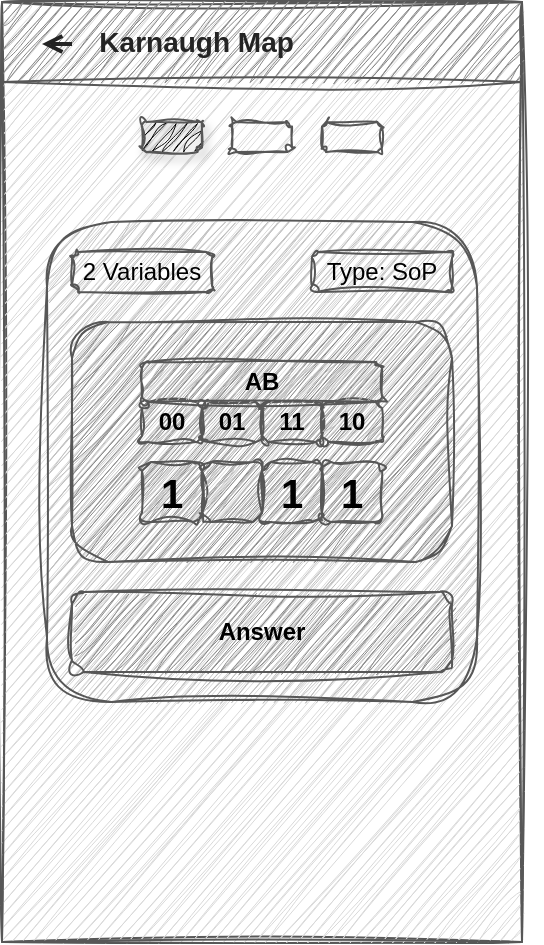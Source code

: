 <mxfile version="21.2.1" type="github" pages="3">
  <diagram name="2 Variables" id="1OKdN1R_GXM63PwHh9qR">
    <mxGraphModel dx="1134" dy="681" grid="1" gridSize="10" guides="1" tooltips="1" connect="1" arrows="1" fold="1" page="1" pageScale="1" pageWidth="850" pageHeight="1100" math="0" shadow="0">
      <root>
        <mxCell id="0" />
        <mxCell id="1" parent="0" />
        <mxCell id="ubT5vj-ETTUykz0G97Xr-25" value="" style="group;fontColor=#575757;" vertex="1" connectable="0" parent="1">
          <mxGeometry x="230" y="110" width="270" height="470" as="geometry" />
        </mxCell>
        <mxCell id="ubT5vj-ETTUykz0G97Xr-26" value="" style="group" vertex="1" connectable="0" parent="ubT5vj-ETTUykz0G97Xr-25">
          <mxGeometry width="270" height="470" as="geometry" />
        </mxCell>
        <mxCell id="ubT5vj-ETTUykz0G97Xr-27" value="" style="rounded=0;whiteSpace=wrap;html=1;sketch=1;curveFitting=1;jiggle=2;fillColor=default;strokeColor=#575757;" vertex="1" parent="ubT5vj-ETTUykz0G97Xr-26">
          <mxGeometry width="260" height="470" as="geometry" />
        </mxCell>
        <mxCell id="ubT5vj-ETTUykz0G97Xr-28" value="" style="rounded=0;whiteSpace=wrap;html=1;fillColor=#D9D9D9;strokeColor=#575757;sketch=1;curveFitting=1;jiggle=2;" vertex="1" parent="ubT5vj-ETTUykz0G97Xr-26">
          <mxGeometry width="260" height="470" as="geometry" />
        </mxCell>
        <mxCell id="ubT5vj-ETTUykz0G97Xr-29" value="&amp;nbsp; &amp;nbsp; &amp;nbsp; &amp;nbsp; &amp;nbsp; &amp;nbsp; Karnaugh Map" style="text;strokeColor=#575757;align=left;fillColor=#878787;html=1;verticalAlign=middle;whiteSpace=wrap;rounded=0;fontStyle=1;fontSize=14;shadow=0;sketch=1;curveFitting=1;jiggle=2;fontFamily=Helvetica;fontColor=#242424;" vertex="1" parent="ubT5vj-ETTUykz0G97Xr-26">
          <mxGeometry width="260" height="40" as="geometry" />
        </mxCell>
        <mxCell id="ubT5vj-ETTUykz0G97Xr-30" value="" style="edgeStyle=none;orthogonalLoop=1;jettySize=auto;html=1;rounded=1;strokeWidth=2;endArrow=open;endFill=0;strokeColor=#242424;" edge="1" parent="ubT5vj-ETTUykz0G97Xr-26">
          <mxGeometry width="80" relative="1" as="geometry">
            <mxPoint x="35" y="21" as="sourcePoint" />
            <mxPoint x="20" y="21" as="targetPoint" />
            <Array as="points" />
          </mxGeometry>
        </mxCell>
        <mxCell id="ubT5vj-ETTUykz0G97Xr-50" value="" style="group" vertex="1" connectable="0" parent="ubT5vj-ETTUykz0G97Xr-26">
          <mxGeometry x="70" y="60" width="120" height="15" as="geometry" />
        </mxCell>
        <mxCell id="ubT5vj-ETTUykz0G97Xr-46" value="" style="rounded=1;whiteSpace=wrap;html=1;fillColor=#000000;strokeColor=#575757;gradientColor=none;gradientDirection=radial;sketch=1;curveFitting=1;jiggle=2;shadow=1;" vertex="1" parent="ubT5vj-ETTUykz0G97Xr-50">
          <mxGeometry width="30" height="15" as="geometry" />
        </mxCell>
        <mxCell id="ubT5vj-ETTUykz0G97Xr-47" value="" style="rounded=1;whiteSpace=wrap;html=1;fillColor=none;strokeColor=#575757;sketch=1;curveFitting=1;jiggle=2;" vertex="1" parent="ubT5vj-ETTUykz0G97Xr-50">
          <mxGeometry x="45" width="30" height="15" as="geometry" />
        </mxCell>
        <mxCell id="ubT5vj-ETTUykz0G97Xr-48" value="" style="rounded=1;whiteSpace=wrap;html=1;fillColor=none;strokeColor=#575757;sketch=1;curveFitting=1;jiggle=2;" vertex="1" parent="ubT5vj-ETTUykz0G97Xr-50">
          <mxGeometry x="90" width="30" height="15" as="geometry" />
        </mxCell>
        <mxCell id="ubT5vj-ETTUykz0G97Xr-51" value="" style="rounded=1;whiteSpace=wrap;html=1;sketch=1;curveFitting=1;jiggle=2;strokeColor=#575757;fillColor=#BFBFBF;" vertex="1" parent="ubT5vj-ETTUykz0G97Xr-26">
          <mxGeometry x="22.5" y="110" width="215" height="240" as="geometry" />
        </mxCell>
        <mxCell id="ubT5vj-ETTUykz0G97Xr-52" value="2 Variables" style="rounded=1;whiteSpace=wrap;html=1;sketch=1;curveFitting=1;jiggle=2;strokeColor=#575757;fillColor=none;" vertex="1" parent="ubT5vj-ETTUykz0G97Xr-26">
          <mxGeometry x="35" y="125" width="70" height="20" as="geometry" />
        </mxCell>
        <mxCell id="ubT5vj-ETTUykz0G97Xr-53" value="Type: SoP" style="rounded=1;whiteSpace=wrap;html=1;sketch=1;curveFitting=1;jiggle=2;strokeColor=#575757;fillColor=none;align=center;" vertex="1" parent="ubT5vj-ETTUykz0G97Xr-26">
          <mxGeometry x="155" y="125" width="70" height="20" as="geometry" />
        </mxCell>
        <mxCell id="ubT5vj-ETTUykz0G97Xr-54" value="" style="rounded=1;whiteSpace=wrap;html=1;sketch=1;curveFitting=1;jiggle=2;strokeColor=#575757;fillColor=#8A8A8A;" vertex="1" parent="ubT5vj-ETTUykz0G97Xr-26">
          <mxGeometry x="35" y="160" width="190" height="120" as="geometry" />
        </mxCell>
        <mxCell id="ubT5vj-ETTUykz0G97Xr-66" value="" style="group" vertex="1" connectable="0" parent="ubT5vj-ETTUykz0G97Xr-26">
          <mxGeometry x="70" y="180" width="120" height="80" as="geometry" />
        </mxCell>
        <mxCell id="ubT5vj-ETTUykz0G97Xr-64" value="" style="group" vertex="1" connectable="0" parent="ubT5vj-ETTUykz0G97Xr-66">
          <mxGeometry width="120" height="40" as="geometry" />
        </mxCell>
        <mxCell id="ubT5vj-ETTUykz0G97Xr-59" value="00" style="rounded=1;whiteSpace=wrap;html=1;sketch=1;curveFitting=1;jiggle=2;strokeColor=#575757;fillColor=#BABABA;fontStyle=1" vertex="1" parent="ubT5vj-ETTUykz0G97Xr-64">
          <mxGeometry y="20" width="30" height="20" as="geometry" />
        </mxCell>
        <mxCell id="ubT5vj-ETTUykz0G97Xr-60" value="01" style="rounded=1;whiteSpace=wrap;html=1;sketch=1;curveFitting=1;jiggle=2;strokeColor=#575757;fillColor=#BABABA;fontStyle=1" vertex="1" parent="ubT5vj-ETTUykz0G97Xr-64">
          <mxGeometry x="30" y="20" width="30" height="20" as="geometry" />
        </mxCell>
        <mxCell id="ubT5vj-ETTUykz0G97Xr-61" value="11" style="rounded=1;whiteSpace=wrap;html=1;sketch=1;curveFitting=1;jiggle=2;strokeColor=#575757;fillColor=#BABABA;fontStyle=1" vertex="1" parent="ubT5vj-ETTUykz0G97Xr-64">
          <mxGeometry x="60" y="20" width="30" height="20" as="geometry" />
        </mxCell>
        <mxCell id="ubT5vj-ETTUykz0G97Xr-62" value="10" style="rounded=1;whiteSpace=wrap;html=1;sketch=1;curveFitting=1;jiggle=2;strokeColor=#575757;fillColor=#BABABA;fontStyle=1" vertex="1" parent="ubT5vj-ETTUykz0G97Xr-64">
          <mxGeometry x="90" y="20" width="30" height="20" as="geometry" />
        </mxCell>
        <mxCell id="ubT5vj-ETTUykz0G97Xr-63" value="&lt;b&gt;AB&lt;/b&gt;" style="rounded=1;whiteSpace=wrap;html=1;sketch=1;curveFitting=1;jiggle=2;strokeColor=#575757;fillColor=#BABABA;" vertex="1" parent="ubT5vj-ETTUykz0G97Xr-64">
          <mxGeometry width="120" height="20" as="geometry" />
        </mxCell>
        <mxCell id="ubT5vj-ETTUykz0G97Xr-65" value="" style="group" vertex="1" connectable="0" parent="ubT5vj-ETTUykz0G97Xr-66">
          <mxGeometry y="50" width="120" height="30" as="geometry" />
        </mxCell>
        <mxCell id="ubT5vj-ETTUykz0G97Xr-55" value="&lt;font style=&quot;font-size: 20px;&quot;&gt;&lt;b&gt;1&lt;/b&gt;&lt;/font&gt;" style="rounded=1;whiteSpace=wrap;html=1;sketch=1;curveFitting=1;jiggle=2;strokeColor=#575757;fillColor=#BABABA;" vertex="1" parent="ubT5vj-ETTUykz0G97Xr-65">
          <mxGeometry width="30" height="30" as="geometry" />
        </mxCell>
        <mxCell id="ubT5vj-ETTUykz0G97Xr-56" value="" style="rounded=1;whiteSpace=wrap;html=1;sketch=1;curveFitting=1;jiggle=2;strokeColor=#575757;fillColor=#BABABA;" vertex="1" parent="ubT5vj-ETTUykz0G97Xr-65">
          <mxGeometry x="30" width="30" height="30" as="geometry" />
        </mxCell>
        <mxCell id="ubT5vj-ETTUykz0G97Xr-57" value="&lt;font style=&quot;font-size: 20px;&quot;&gt;&lt;b&gt;1&lt;/b&gt;&lt;/font&gt;" style="rounded=1;whiteSpace=wrap;html=1;sketch=1;curveFitting=1;jiggle=2;strokeColor=#575757;fillColor=#BABABA;" vertex="1" parent="ubT5vj-ETTUykz0G97Xr-65">
          <mxGeometry x="60" width="30" height="30" as="geometry" />
        </mxCell>
        <mxCell id="ubT5vj-ETTUykz0G97Xr-58" value="&lt;font style=&quot;font-size: 20px;&quot;&gt;&lt;b&gt;1&lt;/b&gt;&lt;/font&gt;" style="rounded=1;whiteSpace=wrap;html=1;sketch=1;curveFitting=1;jiggle=2;strokeColor=#575757;fillColor=#BABABA;" vertex="1" parent="ubT5vj-ETTUykz0G97Xr-65">
          <mxGeometry x="90" width="30" height="30" as="geometry" />
        </mxCell>
        <mxCell id="ubT5vj-ETTUykz0G97Xr-67" value="&lt;b&gt;Answer&lt;/b&gt;" style="rounded=1;whiteSpace=wrap;html=1;sketch=1;curveFitting=1;jiggle=2;strokeColor=#575757;fillColor=#8A8A8A;" vertex="1" parent="ubT5vj-ETTUykz0G97Xr-26">
          <mxGeometry x="35" y="295" width="190" height="40" as="geometry" />
        </mxCell>
      </root>
    </mxGraphModel>
  </diagram>
  <diagram id="8RK0i1gscwmk9_hJ67wN" name="3 Variables">
    <mxGraphModel dx="378" dy="227" grid="1" gridSize="10" guides="1" tooltips="1" connect="1" arrows="1" fold="1" page="1" pageScale="1" pageWidth="850" pageHeight="1100" math="0" shadow="0">
      <root>
        <mxCell id="0" />
        <mxCell id="1" parent="0" />
        <mxCell id="5i3ApF4DEgMhoj5W2pyo-1" value="" style="group;fontColor=#575757;" vertex="1" connectable="0" parent="1">
          <mxGeometry x="230" y="110" width="270" height="470" as="geometry" />
        </mxCell>
        <mxCell id="5i3ApF4DEgMhoj5W2pyo-2" value="" style="group" vertex="1" connectable="0" parent="5i3ApF4DEgMhoj5W2pyo-1">
          <mxGeometry width="270" height="470" as="geometry" />
        </mxCell>
        <mxCell id="5i3ApF4DEgMhoj5W2pyo-3" value="" style="rounded=0;whiteSpace=wrap;html=1;sketch=1;curveFitting=1;jiggle=2;fillColor=default;strokeColor=#575757;" vertex="1" parent="5i3ApF4DEgMhoj5W2pyo-2">
          <mxGeometry width="260" height="470" as="geometry" />
        </mxCell>
        <mxCell id="5i3ApF4DEgMhoj5W2pyo-4" value="" style="rounded=0;whiteSpace=wrap;html=1;fillColor=#D9D9D9;strokeColor=#575757;sketch=1;curveFitting=1;jiggle=2;" vertex="1" parent="5i3ApF4DEgMhoj5W2pyo-2">
          <mxGeometry width="260" height="470" as="geometry" />
        </mxCell>
        <mxCell id="5i3ApF4DEgMhoj5W2pyo-5" value="&amp;nbsp; &amp;nbsp; &amp;nbsp; &amp;nbsp; &amp;nbsp; &amp;nbsp; Karnaugh Map" style="text;strokeColor=#575757;align=left;fillColor=#878787;html=1;verticalAlign=middle;whiteSpace=wrap;rounded=0;fontStyle=1;fontSize=14;shadow=0;sketch=1;curveFitting=1;jiggle=2;fontFamily=Helvetica;fontColor=#242424;" vertex="1" parent="5i3ApF4DEgMhoj5W2pyo-2">
          <mxGeometry width="260" height="40" as="geometry" />
        </mxCell>
        <mxCell id="5i3ApF4DEgMhoj5W2pyo-6" value="" style="edgeStyle=none;orthogonalLoop=1;jettySize=auto;html=1;rounded=1;strokeWidth=2;endArrow=open;endFill=0;strokeColor=#242424;" edge="1" parent="5i3ApF4DEgMhoj5W2pyo-2">
          <mxGeometry width="80" relative="1" as="geometry">
            <mxPoint x="35" y="21" as="sourcePoint" />
            <mxPoint x="20" y="21" as="targetPoint" />
            <Array as="points" />
          </mxGeometry>
        </mxCell>
        <mxCell id="5i3ApF4DEgMhoj5W2pyo-7" value="" style="group" vertex="1" connectable="0" parent="5i3ApF4DEgMhoj5W2pyo-2">
          <mxGeometry x="70" y="60" width="120" height="15" as="geometry" />
        </mxCell>
        <mxCell id="5i3ApF4DEgMhoj5W2pyo-8" value="" style="rounded=1;whiteSpace=wrap;html=1;fillColor=#000000;strokeColor=#575757;gradientColor=none;gradientDirection=radial;sketch=1;curveFitting=1;jiggle=2;shadow=1;" vertex="1" parent="5i3ApF4DEgMhoj5W2pyo-7">
          <mxGeometry x="45" width="30" height="15" as="geometry" />
        </mxCell>
        <mxCell id="5i3ApF4DEgMhoj5W2pyo-10" value="" style="rounded=1;whiteSpace=wrap;html=1;fillColor=none;strokeColor=#575757;sketch=1;curveFitting=1;jiggle=2;" vertex="1" parent="5i3ApF4DEgMhoj5W2pyo-7">
          <mxGeometry x="90" width="30" height="15" as="geometry" />
        </mxCell>
        <mxCell id="5i3ApF4DEgMhoj5W2pyo-11" value="" style="rounded=1;whiteSpace=wrap;html=1;sketch=1;curveFitting=1;jiggle=2;strokeColor=#575757;fillColor=#BFBFBF;" vertex="1" parent="5i3ApF4DEgMhoj5W2pyo-2">
          <mxGeometry x="22.5" y="110" width="215" height="240" as="geometry" />
        </mxCell>
        <mxCell id="5i3ApF4DEgMhoj5W2pyo-12" value="3 Variables" style="rounded=1;whiteSpace=wrap;html=1;sketch=1;curveFitting=1;jiggle=2;strokeColor=#575757;fillColor=none;" vertex="1" parent="5i3ApF4DEgMhoj5W2pyo-2">
          <mxGeometry x="35" y="125" width="70" height="20" as="geometry" />
        </mxCell>
        <mxCell id="5i3ApF4DEgMhoj5W2pyo-13" value="Type: SoP" style="rounded=1;whiteSpace=wrap;html=1;sketch=1;curveFitting=1;jiggle=2;strokeColor=#575757;fillColor=none;align=center;" vertex="1" parent="5i3ApF4DEgMhoj5W2pyo-2">
          <mxGeometry x="155" y="125" width="70" height="20" as="geometry" />
        </mxCell>
        <mxCell id="5i3ApF4DEgMhoj5W2pyo-14" value="" style="rounded=1;whiteSpace=wrap;html=1;sketch=1;curveFitting=1;jiggle=2;strokeColor=#575757;fillColor=#8A8A8A;" vertex="1" parent="5i3ApF4DEgMhoj5W2pyo-2">
          <mxGeometry x="35" y="160" width="190" height="120" as="geometry" />
        </mxCell>
        <mxCell id="5i3ApF4DEgMhoj5W2pyo-27" value="&lt;b&gt;Answer&lt;/b&gt;" style="rounded=1;whiteSpace=wrap;html=1;sketch=1;curveFitting=1;jiggle=2;strokeColor=#575757;fillColor=#8A8A8A;" vertex="1" parent="5i3ApF4DEgMhoj5W2pyo-2">
          <mxGeometry x="35" y="295" width="190" height="40" as="geometry" />
        </mxCell>
        <mxCell id="HCGKaH0EhZsytO3o0KyH-1" value="" style="rounded=1;whiteSpace=wrap;html=1;fillColor=none;strokeColor=#575757;sketch=1;curveFitting=1;jiggle=2;" vertex="1" parent="5i3ApF4DEgMhoj5W2pyo-2">
          <mxGeometry x="70" y="60" width="30" height="15" as="geometry" />
        </mxCell>
        <mxCell id="HCGKaH0EhZsytO3o0KyH-7" value="" style="group" vertex="1" connectable="0" parent="5i3ApF4DEgMhoj5W2pyo-2">
          <mxGeometry x="60" y="180" width="140" height="80" as="geometry" />
        </mxCell>
        <mxCell id="5i3ApF4DEgMhoj5W2pyo-15" value="" style="group" vertex="1" connectable="0" parent="HCGKaH0EhZsytO3o0KyH-7">
          <mxGeometry x="20" width="120" height="80" as="geometry" />
        </mxCell>
        <mxCell id="5i3ApF4DEgMhoj5W2pyo-16" value="" style="group" vertex="1" connectable="0" parent="5i3ApF4DEgMhoj5W2pyo-15">
          <mxGeometry width="120" height="40" as="geometry" />
        </mxCell>
        <mxCell id="5i3ApF4DEgMhoj5W2pyo-21" value="&lt;b&gt;BC&lt;/b&gt;" style="rounded=1;whiteSpace=wrap;html=1;sketch=1;curveFitting=1;jiggle=2;strokeColor=#575757;fillColor=#BABABA;" vertex="1" parent="5i3ApF4DEgMhoj5W2pyo-16">
          <mxGeometry width="120" height="20" as="geometry" />
        </mxCell>
        <mxCell id="HCGKaH0EhZsytO3o0KyH-2" value="&lt;b&gt;A&lt;/b&gt;" style="rounded=1;whiteSpace=wrap;html=1;sketch=1;curveFitting=1;jiggle=2;strokeColor=#575757;fillColor=#BABABA;rotation=-90;" vertex="1" parent="HCGKaH0EhZsytO3o0KyH-7">
          <mxGeometry x="-20" y="40" width="60" height="20" as="geometry" />
        </mxCell>
        <mxCell id="5i3ApF4DEgMhoj5W2pyo-23" value="" style="rounded=1;whiteSpace=wrap;html=1;sketch=1;curveFitting=1;jiggle=2;strokeColor=#575757;fillColor=#BABABA;" vertex="1" parent="HCGKaH0EhZsytO3o0KyH-7">
          <mxGeometry x="20" y="20" width="30" height="30" as="geometry" />
        </mxCell>
        <mxCell id="5i3ApF4DEgMhoj5W2pyo-24" value="" style="rounded=1;whiteSpace=wrap;html=1;sketch=1;curveFitting=1;jiggle=2;strokeColor=#575757;fillColor=#BABABA;" vertex="1" parent="HCGKaH0EhZsytO3o0KyH-7">
          <mxGeometry x="50" y="20" width="30" height="30" as="geometry" />
        </mxCell>
        <mxCell id="5i3ApF4DEgMhoj5W2pyo-25" value="&lt;font style=&quot;font-size: 20px;&quot;&gt;&lt;b&gt;1&lt;/b&gt;&lt;/font&gt;" style="rounded=1;whiteSpace=wrap;html=1;sketch=1;curveFitting=1;jiggle=2;strokeColor=#575757;fillColor=#BABABA;" vertex="1" parent="HCGKaH0EhZsytO3o0KyH-7">
          <mxGeometry x="80" y="20" width="30" height="30" as="geometry" />
        </mxCell>
        <mxCell id="5i3ApF4DEgMhoj5W2pyo-26" value="&lt;span style=&quot;font-size: 20px;&quot;&gt;&lt;b&gt;1&lt;/b&gt;&lt;/span&gt;" style="rounded=1;whiteSpace=wrap;html=1;sketch=1;curveFitting=1;jiggle=2;strokeColor=#575757;fillColor=#BABABA;" vertex="1" parent="HCGKaH0EhZsytO3o0KyH-7">
          <mxGeometry x="110" y="20" width="30" height="30" as="geometry" />
        </mxCell>
        <mxCell id="HCGKaH0EhZsytO3o0KyH-3" value="&lt;font style=&quot;font-size: 20px;&quot;&gt;&lt;b&gt;1&lt;/b&gt;&lt;/font&gt;" style="rounded=1;whiteSpace=wrap;html=1;sketch=1;curveFitting=1;jiggle=2;strokeColor=#575757;fillColor=#BABABA;" vertex="1" parent="HCGKaH0EhZsytO3o0KyH-7">
          <mxGeometry x="20" y="50" width="30" height="30" as="geometry" />
        </mxCell>
        <mxCell id="HCGKaH0EhZsytO3o0KyH-4" value="" style="rounded=1;whiteSpace=wrap;html=1;sketch=1;curveFitting=1;jiggle=2;strokeColor=#575757;fillColor=#BABABA;" vertex="1" parent="HCGKaH0EhZsytO3o0KyH-7">
          <mxGeometry x="50" y="50" width="30" height="30" as="geometry" />
        </mxCell>
        <mxCell id="HCGKaH0EhZsytO3o0KyH-5" value="&lt;font style=&quot;font-size: 20px;&quot;&gt;&lt;b&gt;1&lt;/b&gt;&lt;/font&gt;" style="rounded=1;whiteSpace=wrap;html=1;sketch=1;curveFitting=1;jiggle=2;strokeColor=#575757;fillColor=#BABABA;" vertex="1" parent="HCGKaH0EhZsytO3o0KyH-7">
          <mxGeometry x="80" y="50" width="30" height="30" as="geometry" />
        </mxCell>
        <mxCell id="HCGKaH0EhZsytO3o0KyH-6" value="&lt;font style=&quot;font-size: 20px;&quot;&gt;&lt;b&gt;1&lt;/b&gt;&lt;/font&gt;" style="rounded=1;whiteSpace=wrap;html=1;sketch=1;curveFitting=1;jiggle=2;strokeColor=#575757;fillColor=#BABABA;" vertex="1" parent="HCGKaH0EhZsytO3o0KyH-7">
          <mxGeometry x="110" y="50" width="30" height="30" as="geometry" />
        </mxCell>
        <mxCell id="HCGKaH0EhZsytO3o0KyH-9" value="&lt;font color=&quot;#f5260e&quot; style=&quot;font-size: 10px;&quot;&gt;&lt;b&gt;0&lt;/b&gt;&lt;/font&gt;" style="text;strokeColor=none;align=center;fillColor=none;html=1;verticalAlign=middle;whiteSpace=wrap;rounded=0;fontColor=#330803;" vertex="1" parent="HCGKaH0EhZsytO3o0KyH-7">
          <mxGeometry x="20" y="20" width="15" height="10" as="geometry" />
        </mxCell>
        <mxCell id="HCGKaH0EhZsytO3o0KyH-10" value="&lt;font color=&quot;#f5260e&quot; style=&quot;font-size: 10px;&quot;&gt;&lt;b&gt;1&lt;/b&gt;&lt;/font&gt;" style="text;strokeColor=none;align=center;fillColor=none;html=1;verticalAlign=middle;whiteSpace=wrap;rounded=0;fontColor=#330803;" vertex="1" parent="HCGKaH0EhZsytO3o0KyH-7">
          <mxGeometry x="50" y="20" width="15" height="10" as="geometry" />
        </mxCell>
        <mxCell id="HCGKaH0EhZsytO3o0KyH-11" value="&lt;font color=&quot;#f5260e&quot; style=&quot;font-size: 10px;&quot;&gt;&lt;b&gt;3&lt;/b&gt;&lt;/font&gt;" style="text;strokeColor=none;align=center;fillColor=none;html=1;verticalAlign=middle;whiteSpace=wrap;rounded=0;fontColor=#330803;" vertex="1" parent="HCGKaH0EhZsytO3o0KyH-7">
          <mxGeometry x="80" y="20" width="15" height="10" as="geometry" />
        </mxCell>
        <mxCell id="HCGKaH0EhZsytO3o0KyH-12" value="&lt;font color=&quot;#f5260e&quot; style=&quot;font-size: 10px;&quot;&gt;&lt;b&gt;2&lt;/b&gt;&lt;/font&gt;" style="text;strokeColor=none;align=center;fillColor=none;html=1;verticalAlign=middle;whiteSpace=wrap;rounded=0;fontColor=#330803;" vertex="1" parent="HCGKaH0EhZsytO3o0KyH-7">
          <mxGeometry x="110" y="20" width="15" height="10" as="geometry" />
        </mxCell>
        <mxCell id="HCGKaH0EhZsytO3o0KyH-13" value="&lt;font color=&quot;#f5260e&quot; style=&quot;font-size: 10px;&quot;&gt;&lt;b&gt;4&lt;/b&gt;&lt;/font&gt;" style="text;strokeColor=none;align=center;fillColor=none;html=1;verticalAlign=middle;whiteSpace=wrap;rounded=0;fontColor=#330803;" vertex="1" parent="HCGKaH0EhZsytO3o0KyH-7">
          <mxGeometry x="20" y="50" width="15" height="10" as="geometry" />
        </mxCell>
        <mxCell id="HCGKaH0EhZsytO3o0KyH-15" value="&lt;font color=&quot;#f5260e&quot; style=&quot;font-size: 10px;&quot;&gt;&lt;b&gt;5&lt;/b&gt;&lt;/font&gt;" style="text;strokeColor=none;align=center;fillColor=none;html=1;verticalAlign=middle;whiteSpace=wrap;rounded=0;fontColor=#330803;" vertex="1" parent="HCGKaH0EhZsytO3o0KyH-7">
          <mxGeometry x="50" y="50" width="15" height="10" as="geometry" />
        </mxCell>
        <mxCell id="HCGKaH0EhZsytO3o0KyH-16" value="&lt;font color=&quot;#f5260e&quot; style=&quot;font-size: 10px;&quot;&gt;&lt;b&gt;7&lt;/b&gt;&lt;/font&gt;" style="text;strokeColor=none;align=center;fillColor=none;html=1;verticalAlign=middle;whiteSpace=wrap;rounded=0;fontColor=#330803;" vertex="1" parent="HCGKaH0EhZsytO3o0KyH-7">
          <mxGeometry x="80" y="50" width="15" height="10" as="geometry" />
        </mxCell>
        <mxCell id="HCGKaH0EhZsytO3o0KyH-17" value="&lt;font color=&quot;#f5260e&quot; style=&quot;font-size: 10px;&quot;&gt;&lt;b&gt;6&lt;/b&gt;&lt;/font&gt;" style="text;strokeColor=none;align=center;fillColor=none;html=1;verticalAlign=middle;whiteSpace=wrap;rounded=0;fontColor=#330803;" vertex="1" parent="HCGKaH0EhZsytO3o0KyH-7">
          <mxGeometry x="110" y="50" width="15" height="10" as="geometry" />
        </mxCell>
      </root>
    </mxGraphModel>
  </diagram>
  <diagram id="8zrcCRGSa2OvCRS5j5eS" name="4 Variables">
    <mxGraphModel dx="794" dy="477" grid="1" gridSize="10" guides="1" tooltips="1" connect="1" arrows="1" fold="1" page="1" pageScale="1" pageWidth="850" pageHeight="1100" math="0" shadow="0">
      <root>
        <mxCell id="0" />
        <mxCell id="1" parent="0" />
      </root>
    </mxGraphModel>
  </diagram>
</mxfile>
